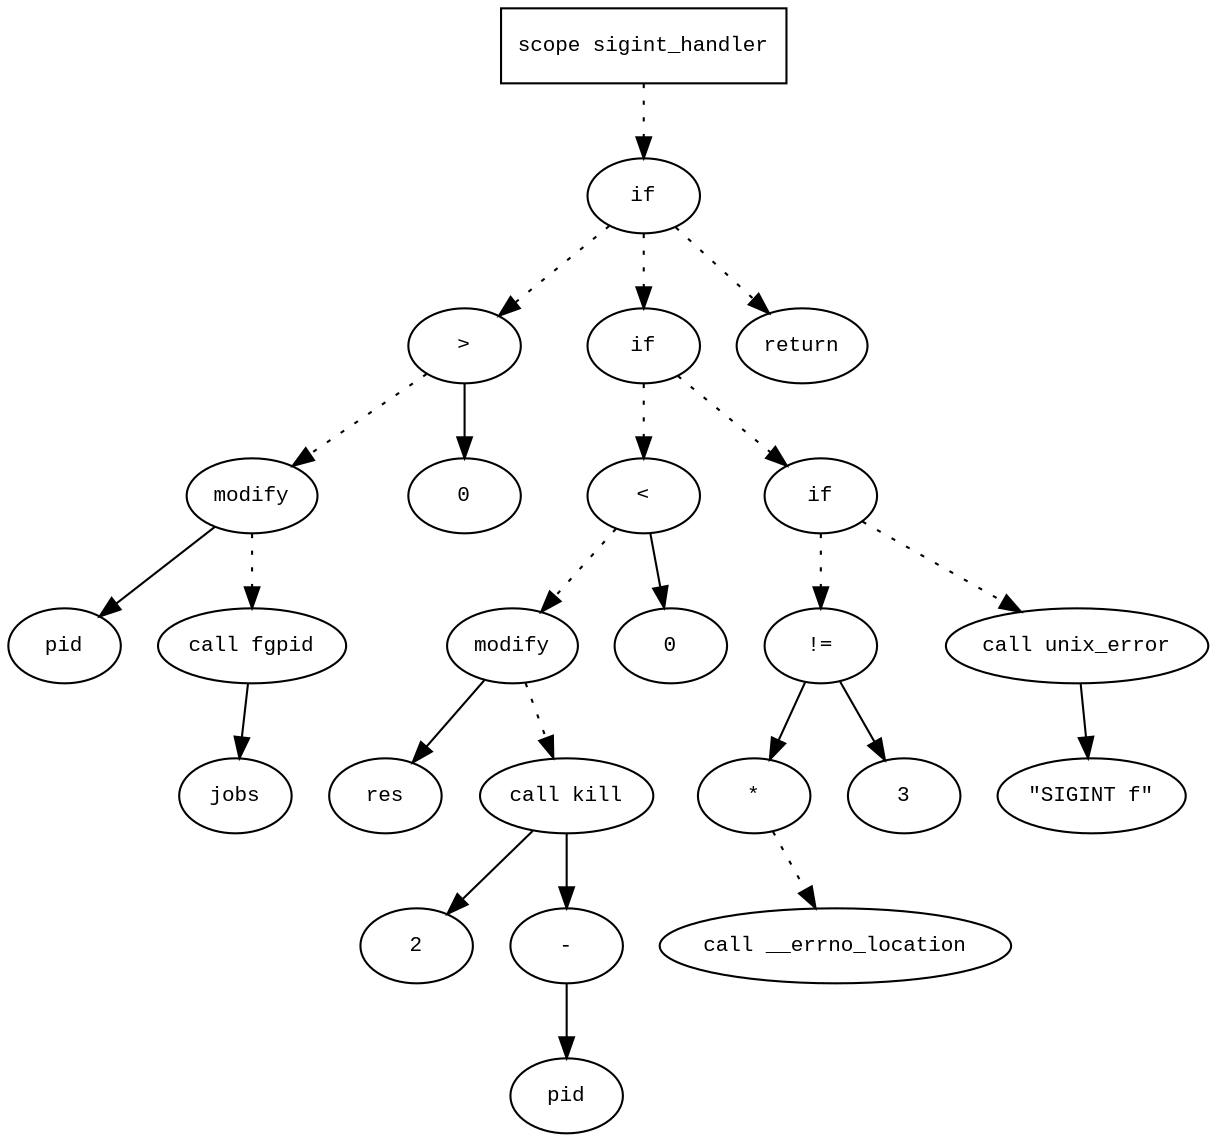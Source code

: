 digraph AST {
  graph [fontname="Times New Roman",fontsize=10];
  node  [fontname="Courier New",fontsize=10];
  edge  [fontname="Times New Roman",fontsize=10];

  node1 [label="scope sigint_handler",shape=box];
  node2 [label="if",shape=ellipse];
  node1 -> node2 [style=dotted];
  node3 [label=">",shape=ellipse];
  node4 [label="modify",shape=ellipse];
  node5 [label="pid",shape=ellipse];
  node4 -> node5;
  node6 [label="call fgpid",shape=ellipse];
  node7 [label="jobs",shape=ellipse];
  node6 -> node7;
  node4 -> node6 [style=dotted];
  node3 -> node4 [style=dotted];
  node8 [label="0",shape=ellipse];
  node3 -> node8;
  node2 -> node3 [style=dotted];
  node9 [label="if",shape=ellipse];
  node2 -> node9 [style=dotted];
  node10 [label="<",shape=ellipse];
  node11 [label="modify",shape=ellipse];
  node12 [label="res",shape=ellipse];
  node11 -> node12;
  node13 [label="call kill",shape=ellipse];
  node14 [label="2",shape=ellipse];
  node13 -> node14;
  node15 [label="-",shape=ellipse];
  node16 [label="pid",shape=ellipse];
  node15 -> node16;
  node13 -> node15;
  node11 -> node13 [style=dotted];
  node10 -> node11 [style=dotted];
  node17 [label="0",shape=ellipse];
  node10 -> node17;
  node9 -> node10 [style=dotted];
  node18 [label="if",shape=ellipse];
  node9 -> node18 [style=dotted];
  node19 [label="!=",shape=ellipse];
  node20 [label="*",shape=ellipse];
  node21 [label="call __errno_location",shape=ellipse];
  node20 -> node21 [style=dotted];
  node19 -> node20;
  node22 [label="3",shape=ellipse];
  node19 -> node22;
  node18 -> node19 [style=dotted];
  node23 [label="call unix_error",shape=ellipse];
  node24 [label="\"SIGINT f\"",shape=ellipse];
  node23 -> node24;
  node18 -> node23 [style=dotted];
  node25 [label="return",shape=ellipse];
  node2 -> node25 [style=dotted];
} 